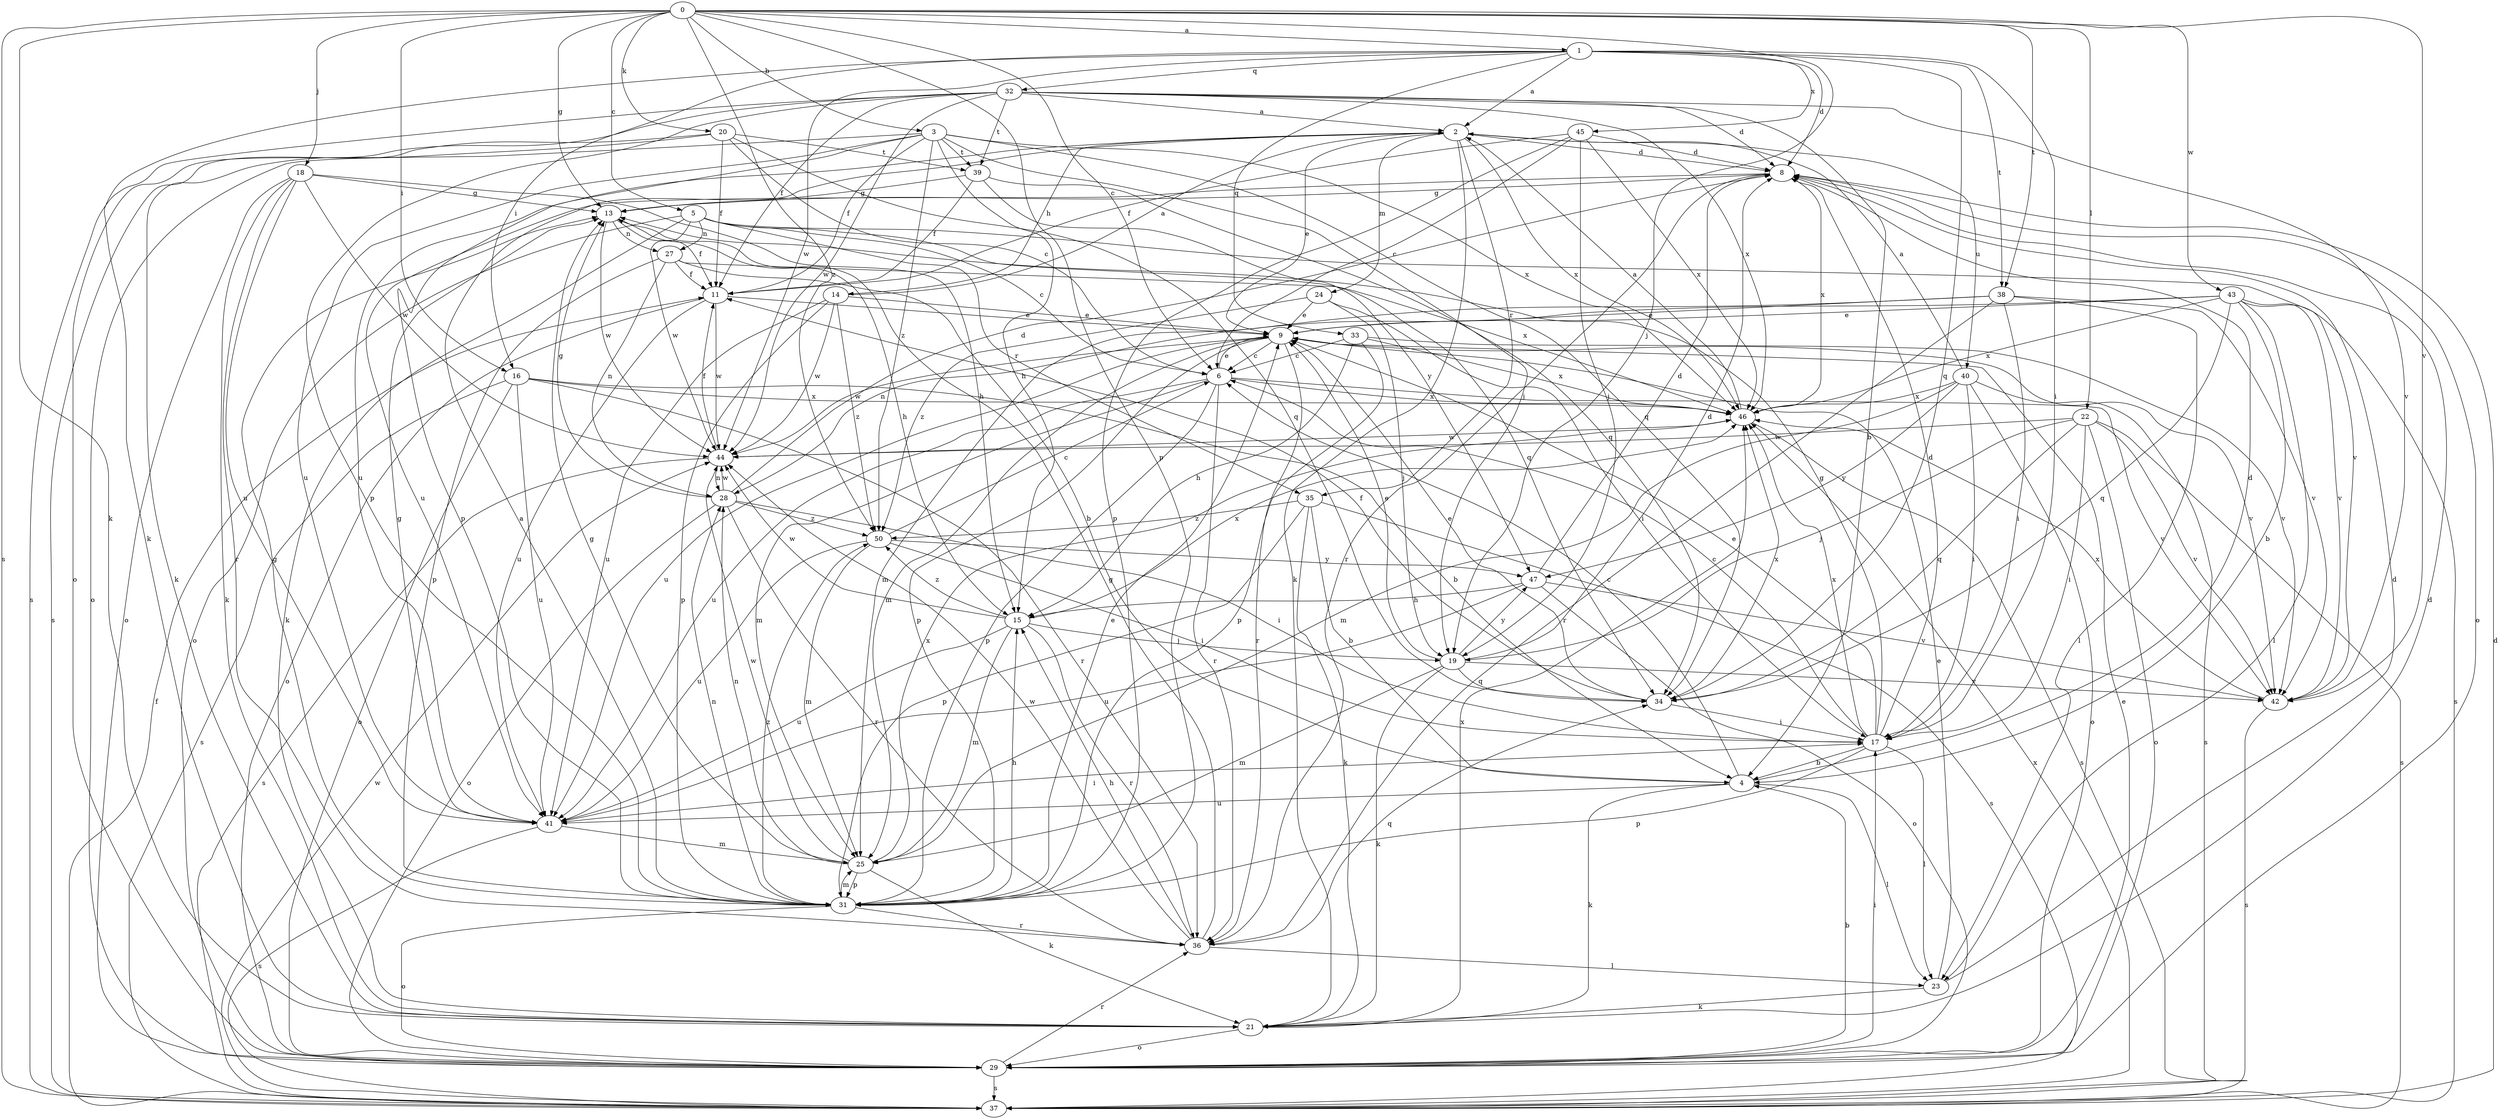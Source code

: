 strict digraph  {
0;
1;
2;
3;
4;
5;
6;
8;
9;
11;
13;
14;
15;
16;
17;
18;
19;
20;
21;
22;
23;
24;
25;
27;
28;
29;
31;
32;
33;
34;
35;
36;
37;
38;
39;
40;
41;
42;
43;
44;
45;
46;
47;
50;
0 -> 1  [label=a];
0 -> 3  [label=b];
0 -> 5  [label=c];
0 -> 6  [label=c];
0 -> 13  [label=g];
0 -> 16  [label=i];
0 -> 18  [label=j];
0 -> 19  [label=j];
0 -> 20  [label=k];
0 -> 21  [label=k];
0 -> 22  [label=l];
0 -> 31  [label=p];
0 -> 37  [label=s];
0 -> 38  [label=t];
0 -> 42  [label=v];
0 -> 43  [label=w];
0 -> 50  [label=z];
1 -> 2  [label=a];
1 -> 8  [label=d];
1 -> 16  [label=i];
1 -> 17  [label=i];
1 -> 21  [label=k];
1 -> 32  [label=q];
1 -> 33  [label=q];
1 -> 34  [label=q];
1 -> 38  [label=t];
1 -> 44  [label=w];
1 -> 45  [label=x];
2 -> 8  [label=d];
2 -> 9  [label=e];
2 -> 14  [label=h];
2 -> 21  [label=k];
2 -> 24  [label=m];
2 -> 35  [label=r];
2 -> 40  [label=u];
2 -> 41  [label=u];
2 -> 46  [label=x];
3 -> 11  [label=f];
3 -> 15  [label=h];
3 -> 19  [label=j];
3 -> 29  [label=o];
3 -> 31  [label=p];
3 -> 34  [label=q];
3 -> 39  [label=t];
3 -> 41  [label=u];
3 -> 46  [label=x];
3 -> 50  [label=z];
4 -> 6  [label=c];
4 -> 8  [label=d];
4 -> 21  [label=k];
4 -> 23  [label=l];
4 -> 41  [label=u];
5 -> 6  [label=c];
5 -> 21  [label=k];
5 -> 27  [label=n];
5 -> 29  [label=o];
5 -> 34  [label=q];
5 -> 35  [label=r];
5 -> 42  [label=v];
5 -> 44  [label=w];
6 -> 9  [label=e];
6 -> 25  [label=m];
6 -> 31  [label=p];
6 -> 36  [label=r];
6 -> 41  [label=u];
6 -> 42  [label=v];
6 -> 46  [label=x];
8 -> 13  [label=g];
8 -> 29  [label=o];
8 -> 36  [label=r];
8 -> 41  [label=u];
8 -> 46  [label=x];
9 -> 6  [label=c];
9 -> 25  [label=m];
9 -> 31  [label=p];
9 -> 36  [label=r];
9 -> 41  [label=u];
9 -> 42  [label=v];
9 -> 44  [label=w];
11 -> 9  [label=e];
11 -> 29  [label=o];
11 -> 41  [label=u];
11 -> 44  [label=w];
13 -> 11  [label=f];
13 -> 15  [label=h];
13 -> 27  [label=n];
13 -> 44  [label=w];
14 -> 2  [label=a];
14 -> 9  [label=e];
14 -> 31  [label=p];
14 -> 41  [label=u];
14 -> 44  [label=w];
14 -> 50  [label=z];
15 -> 19  [label=j];
15 -> 25  [label=m];
15 -> 36  [label=r];
15 -> 41  [label=u];
15 -> 44  [label=w];
15 -> 46  [label=x];
15 -> 50  [label=z];
16 -> 4  [label=b];
16 -> 29  [label=o];
16 -> 36  [label=r];
16 -> 37  [label=s];
16 -> 41  [label=u];
16 -> 46  [label=x];
17 -> 4  [label=b];
17 -> 6  [label=c];
17 -> 8  [label=d];
17 -> 9  [label=e];
17 -> 13  [label=g];
17 -> 23  [label=l];
17 -> 31  [label=p];
17 -> 46  [label=x];
18 -> 13  [label=g];
18 -> 15  [label=h];
18 -> 21  [label=k];
18 -> 29  [label=o];
18 -> 36  [label=r];
18 -> 41  [label=u];
18 -> 44  [label=w];
19 -> 8  [label=d];
19 -> 9  [label=e];
19 -> 21  [label=k];
19 -> 25  [label=m];
19 -> 34  [label=q];
19 -> 42  [label=v];
19 -> 47  [label=y];
20 -> 6  [label=c];
20 -> 11  [label=f];
20 -> 21  [label=k];
20 -> 34  [label=q];
20 -> 37  [label=s];
20 -> 39  [label=t];
21 -> 8  [label=d];
21 -> 29  [label=o];
21 -> 46  [label=x];
22 -> 17  [label=i];
22 -> 19  [label=j];
22 -> 29  [label=o];
22 -> 34  [label=q];
22 -> 37  [label=s];
22 -> 42  [label=v];
22 -> 44  [label=w];
23 -> 8  [label=d];
23 -> 9  [label=e];
23 -> 21  [label=k];
24 -> 9  [label=e];
24 -> 17  [label=i];
24 -> 19  [label=j];
24 -> 50  [label=z];
25 -> 13  [label=g];
25 -> 21  [label=k];
25 -> 28  [label=n];
25 -> 31  [label=p];
25 -> 44  [label=w];
25 -> 46  [label=x];
27 -> 4  [label=b];
27 -> 11  [label=f];
27 -> 28  [label=n];
27 -> 31  [label=p];
27 -> 46  [label=x];
28 -> 8  [label=d];
28 -> 13  [label=g];
28 -> 17  [label=i];
28 -> 29  [label=o];
28 -> 36  [label=r];
28 -> 44  [label=w];
28 -> 50  [label=z];
29 -> 4  [label=b];
29 -> 9  [label=e];
29 -> 17  [label=i];
29 -> 36  [label=r];
29 -> 37  [label=s];
31 -> 2  [label=a];
31 -> 9  [label=e];
31 -> 13  [label=g];
31 -> 15  [label=h];
31 -> 25  [label=m];
31 -> 28  [label=n];
31 -> 29  [label=o];
31 -> 36  [label=r];
31 -> 50  [label=z];
32 -> 2  [label=a];
32 -> 4  [label=b];
32 -> 8  [label=d];
32 -> 11  [label=f];
32 -> 29  [label=o];
32 -> 31  [label=p];
32 -> 37  [label=s];
32 -> 39  [label=t];
32 -> 42  [label=v];
32 -> 44  [label=w];
32 -> 46  [label=x];
33 -> 6  [label=c];
33 -> 15  [label=h];
33 -> 31  [label=p];
33 -> 42  [label=v];
33 -> 46  [label=x];
34 -> 9  [label=e];
34 -> 11  [label=f];
34 -> 17  [label=i];
34 -> 46  [label=x];
35 -> 4  [label=b];
35 -> 21  [label=k];
35 -> 31  [label=p];
35 -> 37  [label=s];
35 -> 50  [label=z];
36 -> 13  [label=g];
36 -> 15  [label=h];
36 -> 23  [label=l];
36 -> 34  [label=q];
36 -> 44  [label=w];
37 -> 8  [label=d];
37 -> 11  [label=f];
37 -> 44  [label=w];
37 -> 46  [label=x];
38 -> 9  [label=e];
38 -> 17  [label=i];
38 -> 23  [label=l];
38 -> 25  [label=m];
38 -> 36  [label=r];
38 -> 42  [label=v];
39 -> 11  [label=f];
39 -> 13  [label=g];
39 -> 34  [label=q];
39 -> 47  [label=y];
40 -> 2  [label=a];
40 -> 17  [label=i];
40 -> 25  [label=m];
40 -> 29  [label=o];
40 -> 37  [label=s];
40 -> 46  [label=x];
40 -> 47  [label=y];
41 -> 13  [label=g];
41 -> 17  [label=i];
41 -> 25  [label=m];
41 -> 37  [label=s];
42 -> 37  [label=s];
42 -> 46  [label=x];
43 -> 4  [label=b];
43 -> 9  [label=e];
43 -> 23  [label=l];
43 -> 28  [label=n];
43 -> 34  [label=q];
43 -> 37  [label=s];
43 -> 42  [label=v];
43 -> 46  [label=x];
44 -> 11  [label=f];
44 -> 28  [label=n];
44 -> 37  [label=s];
45 -> 6  [label=c];
45 -> 8  [label=d];
45 -> 11  [label=f];
45 -> 19  [label=j];
45 -> 31  [label=p];
45 -> 46  [label=x];
46 -> 2  [label=a];
46 -> 37  [label=s];
46 -> 44  [label=w];
47 -> 8  [label=d];
47 -> 15  [label=h];
47 -> 29  [label=o];
47 -> 41  [label=u];
47 -> 42  [label=v];
50 -> 6  [label=c];
50 -> 17  [label=i];
50 -> 25  [label=m];
50 -> 41  [label=u];
50 -> 47  [label=y];
}
